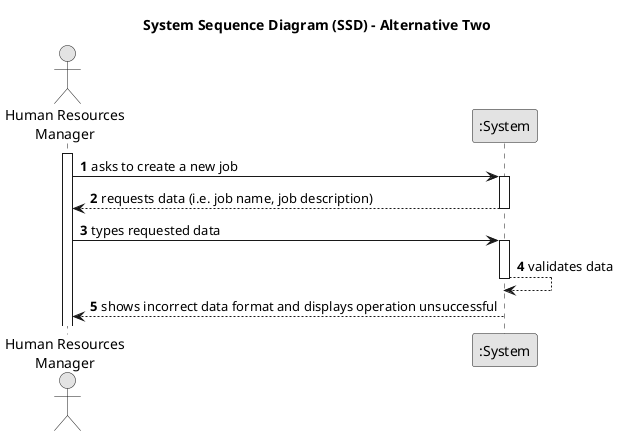 @startuml
skinparam monochrome true
skinparam packageStyle rectangle
skinparam shadowing false

title System Sequence Diagram (SSD) - Alternative Two

autonumber

actor "Human Resources\nManager" as HRM
participant ":System" as System

activate HRM

        HRM -> System : asks to create a new job
        activate System

            System --> HRM : requests data (i.e. job name, job description)
        deactivate System

        HRM -> System : types requested data
        activate System

            System --> System : validates data
        deactivate System

            System --> HRM : shows incorrect data format and displays operation unsuccessful
        deactivate System

@enduml